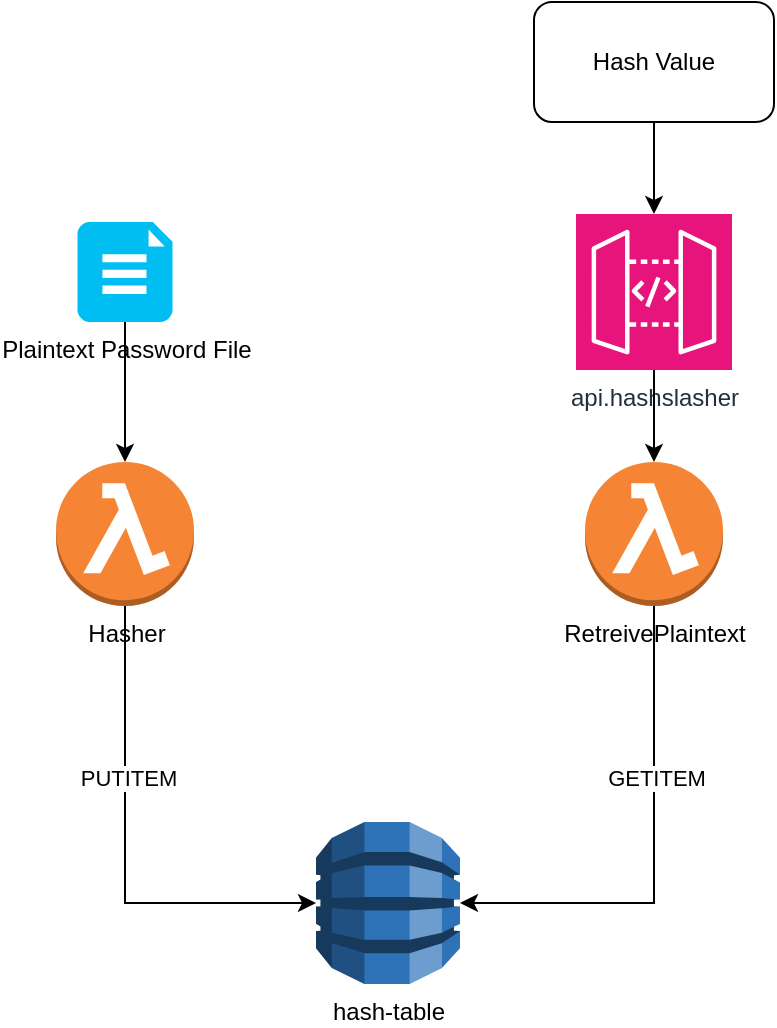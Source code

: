 <mxfile version="24.7.7">
  <diagram name="Page-1" id="C6_OktZuWUYz2zR_S-3C">
    <mxGraphModel dx="1666" dy="783" grid="1" gridSize="10" guides="1" tooltips="1" connect="1" arrows="1" fold="1" page="1" pageScale="1" pageWidth="850" pageHeight="1100" background="none" math="0" shadow="0">
      <root>
        <mxCell id="0" />
        <mxCell id="1" parent="0" />
        <mxCell id="fgVQ6vixdc5EOe0Mpmk0-1" value="hash-table" style="outlineConnect=0;dashed=0;verticalLabelPosition=bottom;verticalAlign=top;align=center;html=1;shape=mxgraph.aws3.dynamo_db;fillColor=#2E73B8;gradientColor=none;" vertex="1" parent="1">
          <mxGeometry x="190" y="490" width="72" height="81" as="geometry" />
        </mxCell>
        <mxCell id="fgVQ6vixdc5EOe0Mpmk0-3" value="Hasher" style="outlineConnect=0;dashed=0;verticalLabelPosition=bottom;verticalAlign=top;align=center;html=1;shape=mxgraph.aws3.lambda_function;fillColor=#F58534;gradientColor=none;" vertex="1" parent="1">
          <mxGeometry x="60" y="310" width="69" height="72" as="geometry" />
        </mxCell>
        <mxCell id="fgVQ6vixdc5EOe0Mpmk0-4" value="RetreivePlaintext" style="outlineConnect=0;dashed=0;verticalLabelPosition=bottom;verticalAlign=top;align=center;html=1;shape=mxgraph.aws3.lambda_function;fillColor=#F58534;gradientColor=none;" vertex="1" parent="1">
          <mxGeometry x="324.5" y="310" width="69" height="72" as="geometry" />
        </mxCell>
        <mxCell id="fgVQ6vixdc5EOe0Mpmk0-5" value="api.hashslasher" style="sketch=0;points=[[0,0,0],[0.25,0,0],[0.5,0,0],[0.75,0,0],[1,0,0],[0,1,0],[0.25,1,0],[0.5,1,0],[0.75,1,0],[1,1,0],[0,0.25,0],[0,0.5,0],[0,0.75,0],[1,0.25,0],[1,0.5,0],[1,0.75,0]];outlineConnect=0;fontColor=#232F3E;fillColor=#E7157B;strokeColor=#ffffff;dashed=0;verticalLabelPosition=bottom;verticalAlign=top;align=center;html=1;fontSize=12;fontStyle=0;aspect=fixed;shape=mxgraph.aws4.resourceIcon;resIcon=mxgraph.aws4.api_gateway;" vertex="1" parent="1">
          <mxGeometry x="320" y="186" width="78" height="78" as="geometry" />
        </mxCell>
        <mxCell id="fgVQ6vixdc5EOe0Mpmk0-7" value="Plaintext Password File" style="verticalLabelPosition=bottom;html=1;verticalAlign=top;align=center;strokeColor=none;fillColor=#00BEF2;shape=mxgraph.azure.file_2;pointerEvents=1;" vertex="1" parent="1">
          <mxGeometry x="70.75" y="190" width="47.5" height="50" as="geometry" />
        </mxCell>
        <mxCell id="fgVQ6vixdc5EOe0Mpmk0-8" style="edgeStyle=orthogonalEdgeStyle;rounded=0;orthogonalLoop=1;jettySize=auto;html=1;exitX=0.5;exitY=1;exitDx=0;exitDy=0;exitPerimeter=0;entryX=1;entryY=0.5;entryDx=0;entryDy=0;entryPerimeter=0;" edge="1" parent="1" source="fgVQ6vixdc5EOe0Mpmk0-4" target="fgVQ6vixdc5EOe0Mpmk0-1">
          <mxGeometry relative="1" as="geometry" />
        </mxCell>
        <mxCell id="fgVQ6vixdc5EOe0Mpmk0-12" value="GETITEM" style="edgeLabel;html=1;align=center;verticalAlign=middle;resizable=0;points=[];" vertex="1" connectable="0" parent="fgVQ6vixdc5EOe0Mpmk0-8">
          <mxGeometry x="-0.299" y="1" relative="1" as="geometry">
            <mxPoint as="offset" />
          </mxGeometry>
        </mxCell>
        <mxCell id="fgVQ6vixdc5EOe0Mpmk0-9" style="edgeStyle=orthogonalEdgeStyle;rounded=0;orthogonalLoop=1;jettySize=auto;html=1;exitX=0.5;exitY=1;exitDx=0;exitDy=0;exitPerimeter=0;entryX=0;entryY=0.5;entryDx=0;entryDy=0;entryPerimeter=0;" edge="1" parent="1" source="fgVQ6vixdc5EOe0Mpmk0-3" target="fgVQ6vixdc5EOe0Mpmk0-1">
          <mxGeometry relative="1" as="geometry" />
        </mxCell>
        <mxCell id="fgVQ6vixdc5EOe0Mpmk0-10" value="PUTITEM" style="edgeLabel;html=1;align=center;verticalAlign=middle;resizable=0;points=[];" vertex="1" connectable="0" parent="fgVQ6vixdc5EOe0Mpmk0-9">
          <mxGeometry x="-0.295" y="1" relative="1" as="geometry">
            <mxPoint as="offset" />
          </mxGeometry>
        </mxCell>
        <mxCell id="fgVQ6vixdc5EOe0Mpmk0-13" style="edgeStyle=orthogonalEdgeStyle;rounded=0;orthogonalLoop=1;jettySize=auto;html=1;exitX=0.5;exitY=1;exitDx=0;exitDy=0;exitPerimeter=0;entryX=0.5;entryY=0;entryDx=0;entryDy=0;entryPerimeter=0;" edge="1" parent="1" source="fgVQ6vixdc5EOe0Mpmk0-7" target="fgVQ6vixdc5EOe0Mpmk0-3">
          <mxGeometry relative="1" as="geometry" />
        </mxCell>
        <mxCell id="fgVQ6vixdc5EOe0Mpmk0-14" style="edgeStyle=orthogonalEdgeStyle;rounded=0;orthogonalLoop=1;jettySize=auto;html=1;exitX=0.5;exitY=1;exitDx=0;exitDy=0;exitPerimeter=0;entryX=0.5;entryY=0;entryDx=0;entryDy=0;entryPerimeter=0;" edge="1" parent="1" source="fgVQ6vixdc5EOe0Mpmk0-5" target="fgVQ6vixdc5EOe0Mpmk0-4">
          <mxGeometry relative="1" as="geometry" />
        </mxCell>
        <mxCell id="fgVQ6vixdc5EOe0Mpmk0-17" style="edgeStyle=orthogonalEdgeStyle;rounded=0;orthogonalLoop=1;jettySize=auto;html=1;exitX=0.5;exitY=1;exitDx=0;exitDy=0;" edge="1" parent="1" source="fgVQ6vixdc5EOe0Mpmk0-16" target="fgVQ6vixdc5EOe0Mpmk0-5">
          <mxGeometry relative="1" as="geometry" />
        </mxCell>
        <mxCell id="fgVQ6vixdc5EOe0Mpmk0-16" value="Hash Value" style="rounded=1;whiteSpace=wrap;html=1;" vertex="1" parent="1">
          <mxGeometry x="299" y="80" width="120" height="60" as="geometry" />
        </mxCell>
      </root>
    </mxGraphModel>
  </diagram>
</mxfile>
